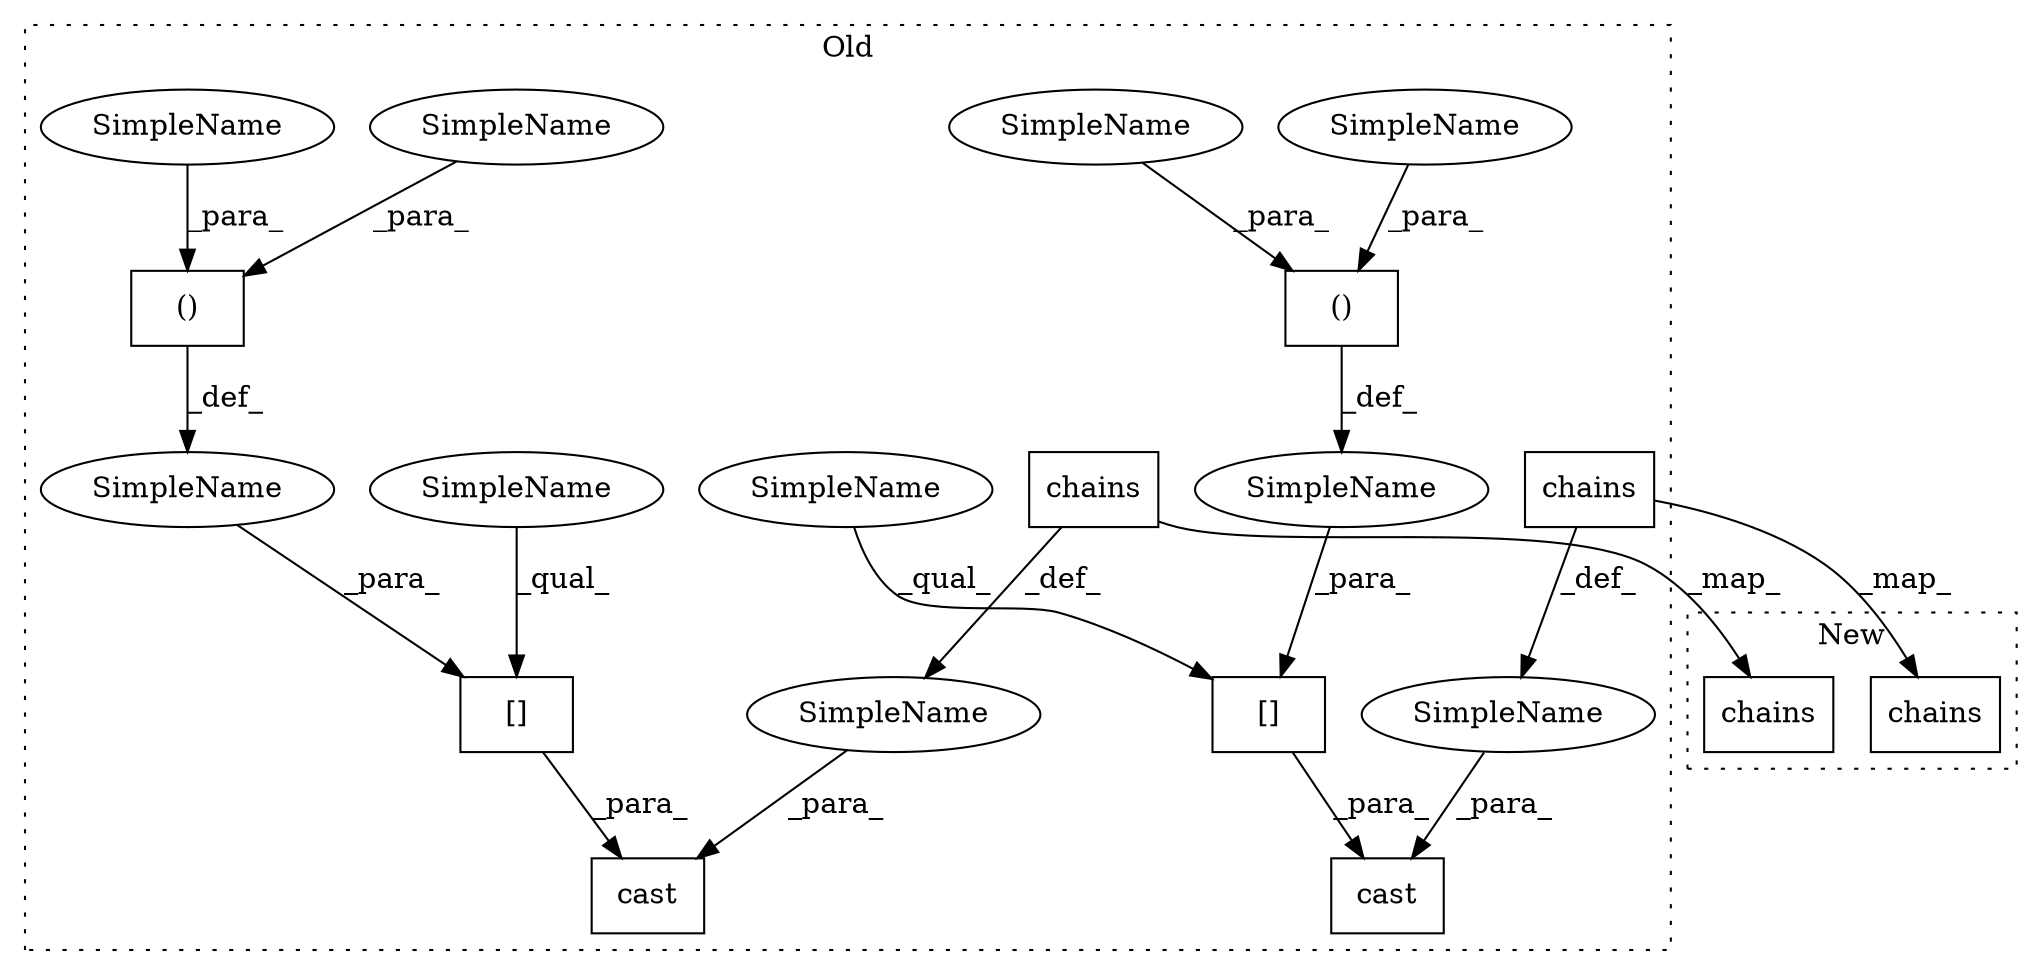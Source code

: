 digraph G {
subgraph cluster0 {
1 [label="chains" a="32" s="3818,3836" l="7,1" shape="box"];
3 [label="cast" a="32" s="3776,3837" l="5,1" shape="box"];
4 [label="()" a="106" s="3794" l="21" shape="box"];
5 [label="[]" a="2" s="3781,3815" l="13,2" shape="box"];
6 [label="SimpleName" a="42" s="" l="" shape="ellipse"];
7 [label="SimpleName" a="42" s="" l="" shape="ellipse"];
8 [label="()" a="106" s="3581" l="21" shape="box"];
9 [label="cast" a="32" s="3563,3618" l="5,1" shape="box"];
10 [label="chains" a="32" s="3605,3617" l="7,1" shape="box"];
12 [label="[]" a="2" s="3568,3602" l="13,2" shape="box"];
13 [label="SimpleName" a="42" s="" l="" shape="ellipse"];
14 [label="SimpleName" a="42" s="" l="" shape="ellipse"];
15 [label="SimpleName" a="42" s="3597" l="5" shape="ellipse"];
16 [label="SimpleName" a="42" s="3794" l="3" shape="ellipse"];
17 [label="SimpleName" a="42" s="3581" l="3" shape="ellipse"];
18 [label="SimpleName" a="42" s="3810" l="5" shape="ellipse"];
19 [label="SimpleName" a="42" s="3568" l="5" shape="ellipse"];
20 [label="SimpleName" a="42" s="3781" l="5" shape="ellipse"];
label = "Old";
style="dotted";
}
subgraph cluster1 {
2 [label="chains" a="32" s="3605,3623" l="7,1" shape="box"];
11 [label="chains" a="32" s="3478,3490" l="7,1" shape="box"];
label = "New";
style="dotted";
}
1 -> 7 [label="_def_"];
1 -> 2 [label="_map_"];
4 -> 6 [label="_def_"];
5 -> 3 [label="_para_"];
6 -> 5 [label="_para_"];
7 -> 3 [label="_para_"];
8 -> 14 [label="_def_"];
10 -> 11 [label="_map_"];
10 -> 13 [label="_def_"];
12 -> 9 [label="_para_"];
13 -> 9 [label="_para_"];
14 -> 12 [label="_para_"];
15 -> 8 [label="_para_"];
16 -> 4 [label="_para_"];
17 -> 8 [label="_para_"];
18 -> 4 [label="_para_"];
19 -> 12 [label="_qual_"];
20 -> 5 [label="_qual_"];
}